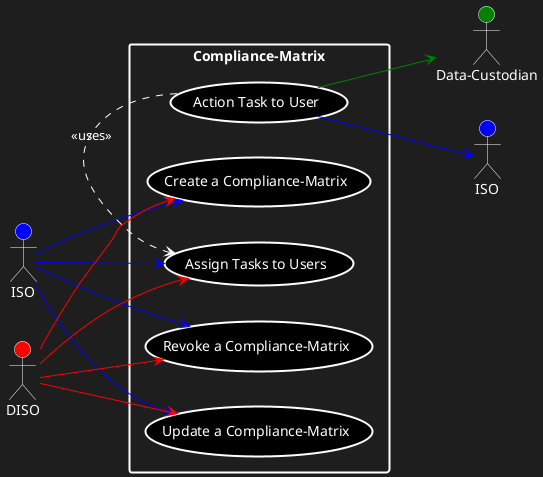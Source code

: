 @startuml
skinparam backgroundColor #1e1e1e
left to right direction
actor "Data-Custodian" as dc #green;text:white;line:white
actor "ISO" as iso #blue;text:white;line:white
actor "ISO" as iso2 #blue;text:white;line:white
actor "DISO" as diso #red;text:white;line:white
rectangle Compliance-Matrix #text:white;line.bold;line:white {
  usecase "Create a Compliance-Matrix" as UC1 #black;text:white;line.bold;line:white
  usecase "Update a Compliance-Matrix" as UC2 #black;text:white;line.bold;line:white
  usecase "Revoke a Compliance-Matrix" as UC3 #black;text:white;line.bold;line:white
  usecase "Assign Tasks to Users" as UC4 #black;text:white;line.bold;line:white
  usecase "Action Task to User" as UC5 #black;text:white;line.bold;line:white
}
iso -[#blue]-> UC1
iso -[#blue]-> UC2
iso -[#blue]-> UC3
iso -[#blue]-> UC4
diso -[#red]-> UC1
diso -[#red]-> UC2
diso -[#red]-> UC3
diso -[#red]-> UC4
UC5 -[#green]-> dc
UC5 -[#blue]-> iso2
UC4 <. (UC5) #line:white;text:white : <<uses>>
@enduml